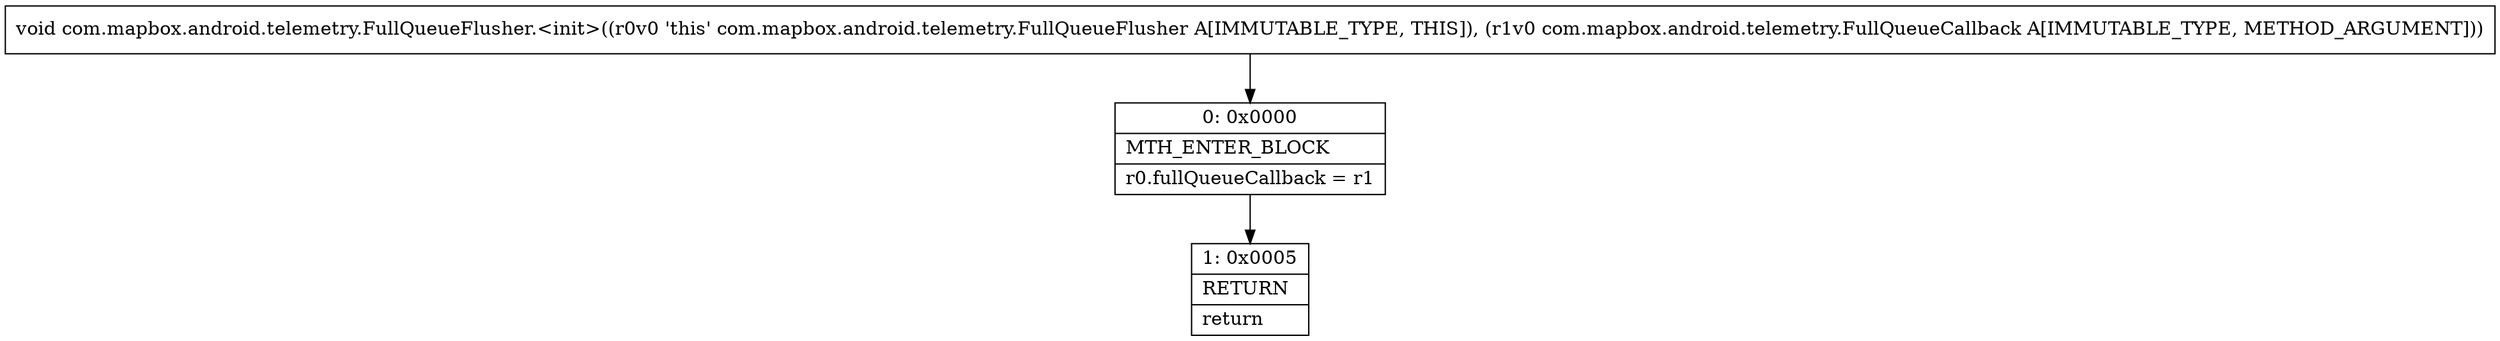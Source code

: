 digraph "CFG forcom.mapbox.android.telemetry.FullQueueFlusher.\<init\>(Lcom\/mapbox\/android\/telemetry\/FullQueueCallback;)V" {
Node_0 [shape=record,label="{0\:\ 0x0000|MTH_ENTER_BLOCK\l|r0.fullQueueCallback = r1\l}"];
Node_1 [shape=record,label="{1\:\ 0x0005|RETURN\l|return\l}"];
MethodNode[shape=record,label="{void com.mapbox.android.telemetry.FullQueueFlusher.\<init\>((r0v0 'this' com.mapbox.android.telemetry.FullQueueFlusher A[IMMUTABLE_TYPE, THIS]), (r1v0 com.mapbox.android.telemetry.FullQueueCallback A[IMMUTABLE_TYPE, METHOD_ARGUMENT])) }"];
MethodNode -> Node_0;
Node_0 -> Node_1;
}


